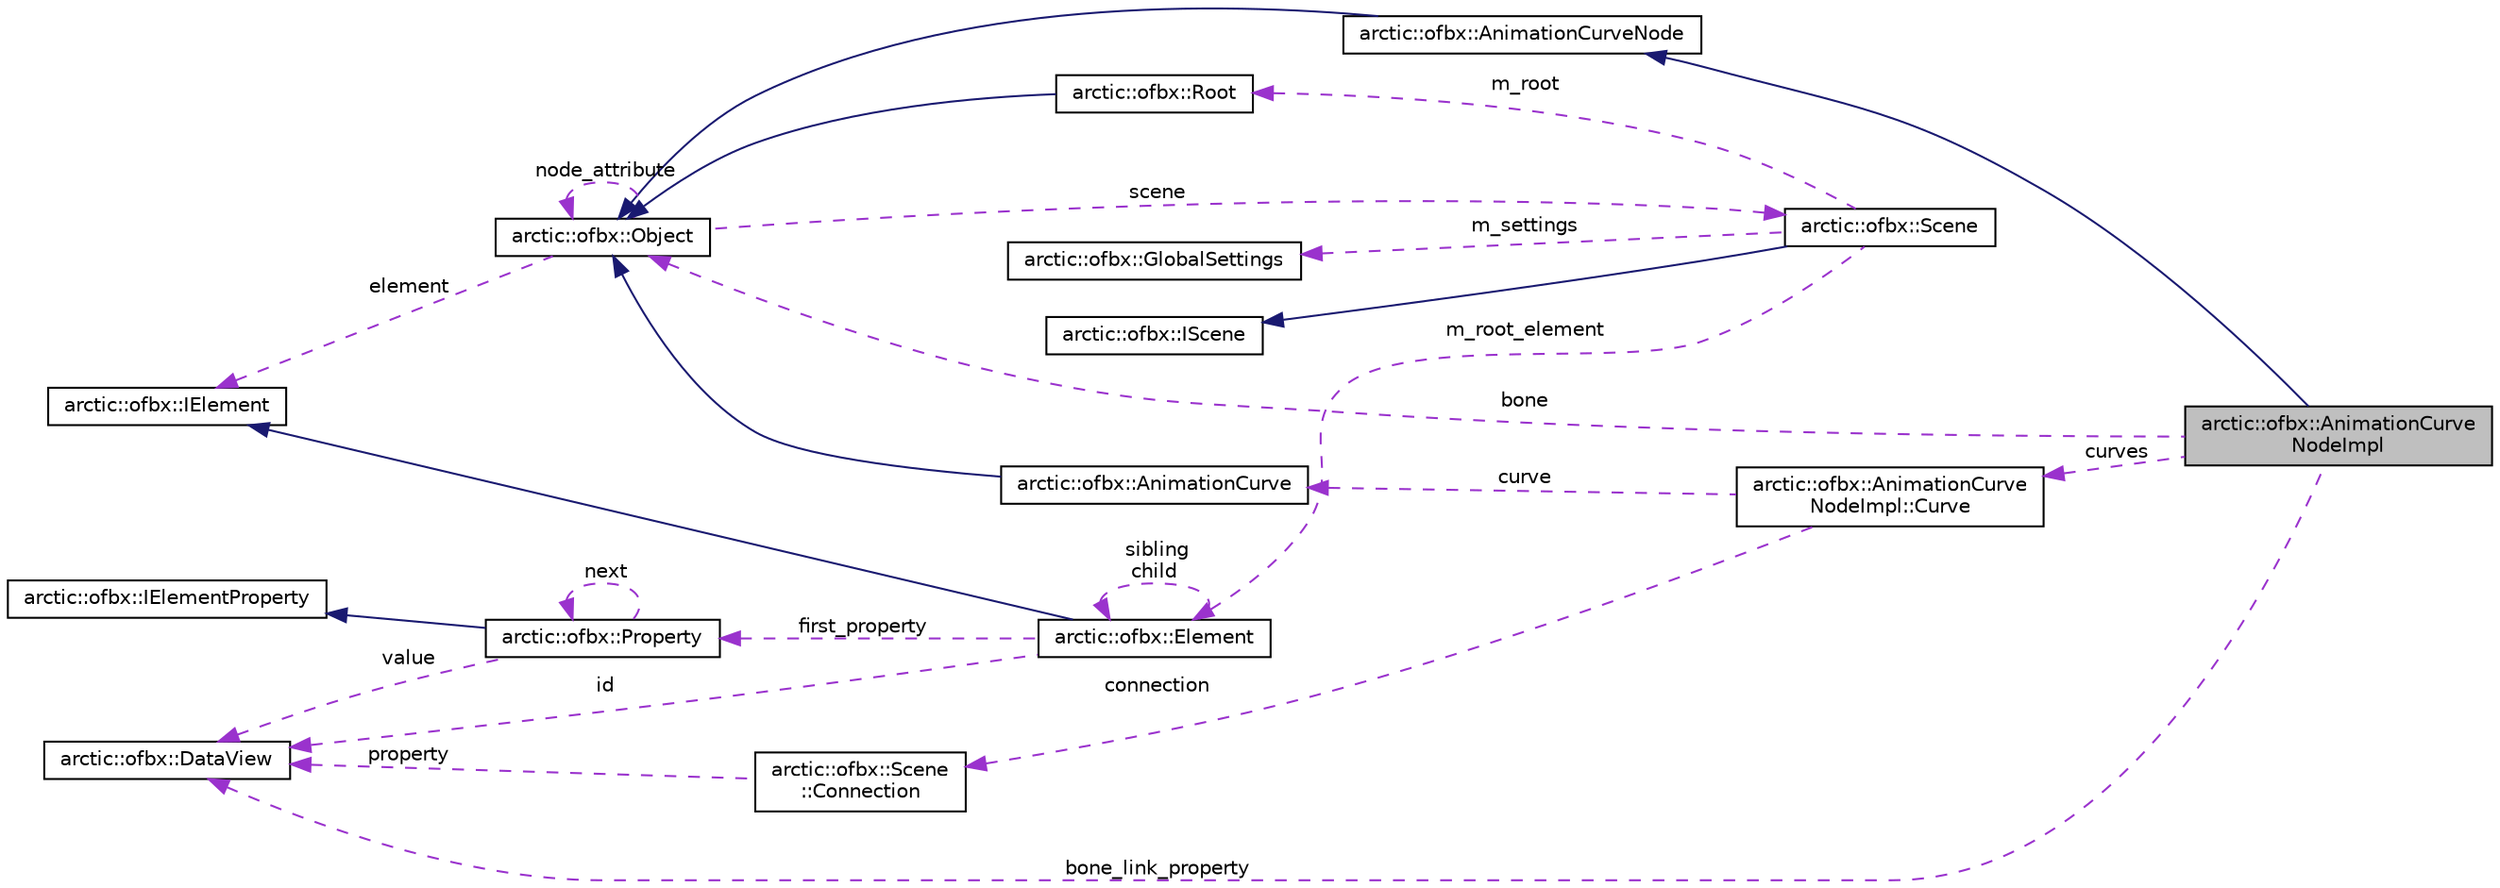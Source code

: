 digraph "arctic::ofbx::AnimationCurveNodeImpl"
{
 // LATEX_PDF_SIZE
  edge [fontname="Helvetica",fontsize="10",labelfontname="Helvetica",labelfontsize="10"];
  node [fontname="Helvetica",fontsize="10",shape=record];
  rankdir="LR";
  Node3 [label="arctic::ofbx::AnimationCurve\lNodeImpl",height=0.2,width=0.4,color="black", fillcolor="grey75", style="filled", fontcolor="black",tooltip=" "];
  Node4 -> Node3 [dir="back",color="midnightblue",fontsize="10",style="solid",fontname="Helvetica"];
  Node4 [label="arctic::ofbx::AnimationCurveNode",height=0.2,width=0.4,color="black", fillcolor="white", style="filled",URL="$structarctic_1_1ofbx_1_1_animation_curve_node.html",tooltip=" "];
  Node5 -> Node4 [dir="back",color="midnightblue",fontsize="10",style="solid",fontname="Helvetica"];
  Node5 [label="arctic::ofbx::Object",height=0.2,width=0.4,color="black", fillcolor="white", style="filled",URL="$structarctic_1_1ofbx_1_1_object.html",tooltip=" "];
  Node6 -> Node5 [dir="back",color="darkorchid3",fontsize="10",style="dashed",label=" scene" ,fontname="Helvetica"];
  Node6 [label="arctic::ofbx::Scene",height=0.2,width=0.4,color="black", fillcolor="white", style="filled",URL="$structarctic_1_1ofbx_1_1_scene.html",tooltip=" "];
  Node7 -> Node6 [dir="back",color="midnightblue",fontsize="10",style="solid",fontname="Helvetica"];
  Node7 [label="arctic::ofbx::IScene",height=0.2,width=0.4,color="black", fillcolor="white", style="filled",URL="$structarctic_1_1ofbx_1_1_i_scene.html",tooltip=" "];
  Node8 -> Node6 [dir="back",color="darkorchid3",fontsize="10",style="dashed",label=" m_root" ,fontname="Helvetica"];
  Node8 [label="arctic::ofbx::Root",height=0.2,width=0.4,color="black", fillcolor="white", style="filled",URL="$structarctic_1_1ofbx_1_1_root.html",tooltip=" "];
  Node5 -> Node8 [dir="back",color="midnightblue",fontsize="10",style="solid",fontname="Helvetica"];
  Node9 -> Node6 [dir="back",color="darkorchid3",fontsize="10",style="dashed",label=" m_settings" ,fontname="Helvetica"];
  Node9 [label="arctic::ofbx::GlobalSettings",height=0.2,width=0.4,color="black", fillcolor="white", style="filled",URL="$structarctic_1_1ofbx_1_1_global_settings.html",tooltip=" "];
  Node10 -> Node6 [dir="back",color="darkorchid3",fontsize="10",style="dashed",label=" m_root_element" ,fontname="Helvetica"];
  Node10 [label="arctic::ofbx::Element",height=0.2,width=0.4,color="black", fillcolor="white", style="filled",URL="$structarctic_1_1ofbx_1_1_element.html",tooltip=" "];
  Node11 -> Node10 [dir="back",color="midnightblue",fontsize="10",style="solid",fontname="Helvetica"];
  Node11 [label="arctic::ofbx::IElement",height=0.2,width=0.4,color="black", fillcolor="white", style="filled",URL="$structarctic_1_1ofbx_1_1_i_element.html",tooltip=" "];
  Node12 -> Node10 [dir="back",color="darkorchid3",fontsize="10",style="dashed",label=" first_property" ,fontname="Helvetica"];
  Node12 [label="arctic::ofbx::Property",height=0.2,width=0.4,color="black", fillcolor="white", style="filled",URL="$structarctic_1_1ofbx_1_1_property.html",tooltip=" "];
  Node13 -> Node12 [dir="back",color="midnightblue",fontsize="10",style="solid",fontname="Helvetica"];
  Node13 [label="arctic::ofbx::IElementProperty",height=0.2,width=0.4,color="black", fillcolor="white", style="filled",URL="$structarctic_1_1ofbx_1_1_i_element_property.html",tooltip=" "];
  Node12 -> Node12 [dir="back",color="darkorchid3",fontsize="10",style="dashed",label=" next" ,fontname="Helvetica"];
  Node14 -> Node12 [dir="back",color="darkorchid3",fontsize="10",style="dashed",label=" value" ,fontname="Helvetica"];
  Node14 [label="arctic::ofbx::DataView",height=0.2,width=0.4,color="black", fillcolor="white", style="filled",URL="$structarctic_1_1ofbx_1_1_data_view.html",tooltip=" "];
  Node10 -> Node10 [dir="back",color="darkorchid3",fontsize="10",style="dashed",label=" sibling\nchild" ,fontname="Helvetica"];
  Node14 -> Node10 [dir="back",color="darkorchid3",fontsize="10",style="dashed",label=" id" ,fontname="Helvetica"];
  Node5 -> Node5 [dir="back",color="darkorchid3",fontsize="10",style="dashed",label=" node_attribute" ,fontname="Helvetica"];
  Node11 -> Node5 [dir="back",color="darkorchid3",fontsize="10",style="dashed",label=" element" ,fontname="Helvetica"];
  Node5 -> Node3 [dir="back",color="darkorchid3",fontsize="10",style="dashed",label=" bone" ,fontname="Helvetica"];
  Node15 -> Node3 [dir="back",color="darkorchid3",fontsize="10",style="dashed",label=" curves" ,fontname="Helvetica"];
  Node15 [label="arctic::ofbx::AnimationCurve\lNodeImpl::Curve",height=0.2,width=0.4,color="black", fillcolor="white", style="filled",URL="$structarctic_1_1ofbx_1_1_animation_curve_node_impl_1_1_curve.html",tooltip=" "];
  Node16 -> Node15 [dir="back",color="darkorchid3",fontsize="10",style="dashed",label=" curve" ,fontname="Helvetica"];
  Node16 [label="arctic::ofbx::AnimationCurve",height=0.2,width=0.4,color="black", fillcolor="white", style="filled",URL="$structarctic_1_1ofbx_1_1_animation_curve.html",tooltip=" "];
  Node5 -> Node16 [dir="back",color="midnightblue",fontsize="10",style="solid",fontname="Helvetica"];
  Node17 -> Node15 [dir="back",color="darkorchid3",fontsize="10",style="dashed",label=" connection" ,fontname="Helvetica"];
  Node17 [label="arctic::ofbx::Scene\l::Connection",height=0.2,width=0.4,color="black", fillcolor="white", style="filled",URL="$structarctic_1_1ofbx_1_1_scene_1_1_connection.html",tooltip=" "];
  Node14 -> Node17 [dir="back",color="darkorchid3",fontsize="10",style="dashed",label=" property" ,fontname="Helvetica"];
  Node14 -> Node3 [dir="back",color="darkorchid3",fontsize="10",style="dashed",label=" bone_link_property" ,fontname="Helvetica"];
}
